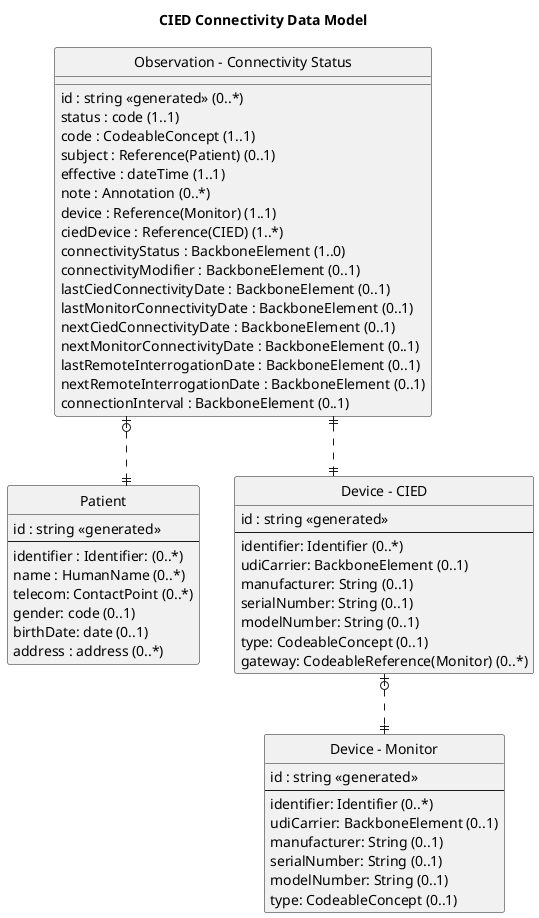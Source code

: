 @startuml
title CIED Connectivity Data Model

hide circle

skinparam linetype ortho

entity "Patient" as Patient {
  id : string <<generated>>
  --
  identifier : Identifier: (0..*)
  name : HumanName (0..*)
  telecom: ContactPoint (0..*)
  gender: code (0..1)
  birthDate: date (0..1)
  address : address (0..*)   
}

entity "Device - CIED" as cied {
  id : string <<generated>>
  --
  identifier: Identifier (0..*)
  udiCarrier: BackboneElement (0..1)
  manufacturer: String (0..1)
  serialNumber: String (0..1)
  modelNumber: String (0..1)
  type: CodeableConcept (0..1)
  gateway: CodeableReference(Monitor) (0..*)
}

entity "Device - Monitor" as monitor {
  id : string <<generated>>
  --
  identifier: Identifier (0..*)
  udiCarrier: BackboneElement (0..1)
  manufacturer: String (0..1)
  serialNumber: String (0..1)
  modelNumber: String (0..1)
  type: CodeableConcept (0..1)
}
/' - 3/19/25 remove encounter and device association from connectivity use case
entity "DeviceAssociation" as devassoc {
    id: id <<1..1>>
    --
    identifier: Identifier (0..*)
    device: Reference(Device) (1..1)
    status: CodeableConcept (1..1)
    subject: Reference(Patient) (0..1)   
}
'/

entity "Observation - Connectivity Status" as Connectivity {
    id : string <<generated>> (0..*)
    status : code (1..1)
    code : CodeableConcept (1..1)
    subject : Reference(Patient) (0..1)
    effective : dateTime (1..1)
    note : Annotation (0..*)
    device : Reference(Monitor) (1..1)
    ciedDevice : Reference(CIED) (1..*)
    connectivityStatus : BackboneElement (1..0)
    connectivityModifier : BackboneElement (0..1)
    lastCiedConnectivityDate : BackboneElement (0..1)
    lastMonitorConnectivityDate : BackboneElement (0..1)
    nextCiedConnectivityDate : BackboneElement (0..1)
    nextMonitorConnectivityDate : BackboneElement (0..1)
    lastRemoteInterrogationDate : BackboneElement (0..1)
    nextRemoteInterrogationDate : BackboneElement (0..1)
    connectionInterval : BackboneElement (0..1)
}
/' - 3/19/25 remove encounter and device association from connectivity use case
entity "Encounter" as Encounter {
  *id : string <<generated>>
  --
  identifier : Identifier: (1..*)
  status : Code (1..1)
  type: CodeableConcept (1..*)
  subject: Reference(Patient) (1..1) 
  participant: Reference(Device) (1..*)
  actualPeriod: Period (0..1)
  plannedStartDate (0..1)
}
'/

Connectivity |o..|| Patient
Connectivity ||..|| cied
cied |o..|| monitor
/' - 3/19/25 remove encounter and device association from connectivity
devassoc ||..|| cied
devassoc ||..o| Patient
devassoc ||..o| monitor
Encounter ||..|| Patient
Encounter ||..|| cied
Encounter ||..|| monitor
'/
@enduml